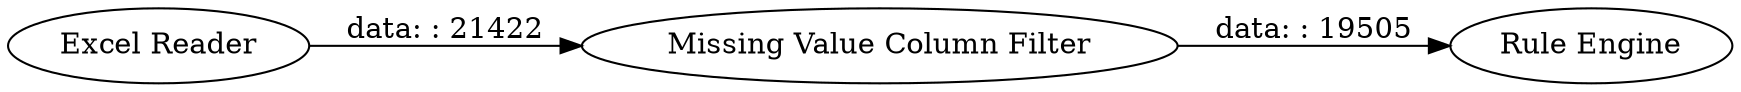 digraph {
	"-2567924440894754152_30" [label="Missing Value Column Filter"]
	"-2567924440894754152_32" [label="Rule Engine"]
	"-2567924440894754152_31" [label="Excel Reader"]
	"-2567924440894754152_30" -> "-2567924440894754152_32" [label="data: : 19505"]
	"-2567924440894754152_31" -> "-2567924440894754152_30" [label="data: : 21422"]
	rankdir=LR
}
